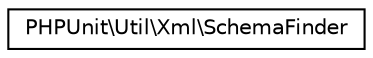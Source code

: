 digraph "Graphical Class Hierarchy"
{
  edge [fontname="Helvetica",fontsize="10",labelfontname="Helvetica",labelfontsize="10"];
  node [fontname="Helvetica",fontsize="10",shape=record];
  rankdir="LR";
  Node0 [label="PHPUnit\\Util\\Xml\\SchemaFinder",height=0.2,width=0.4,color="black", fillcolor="white", style="filled",URL="$classPHPUnit_1_1Util_1_1Xml_1_1SchemaFinder.html"];
}
